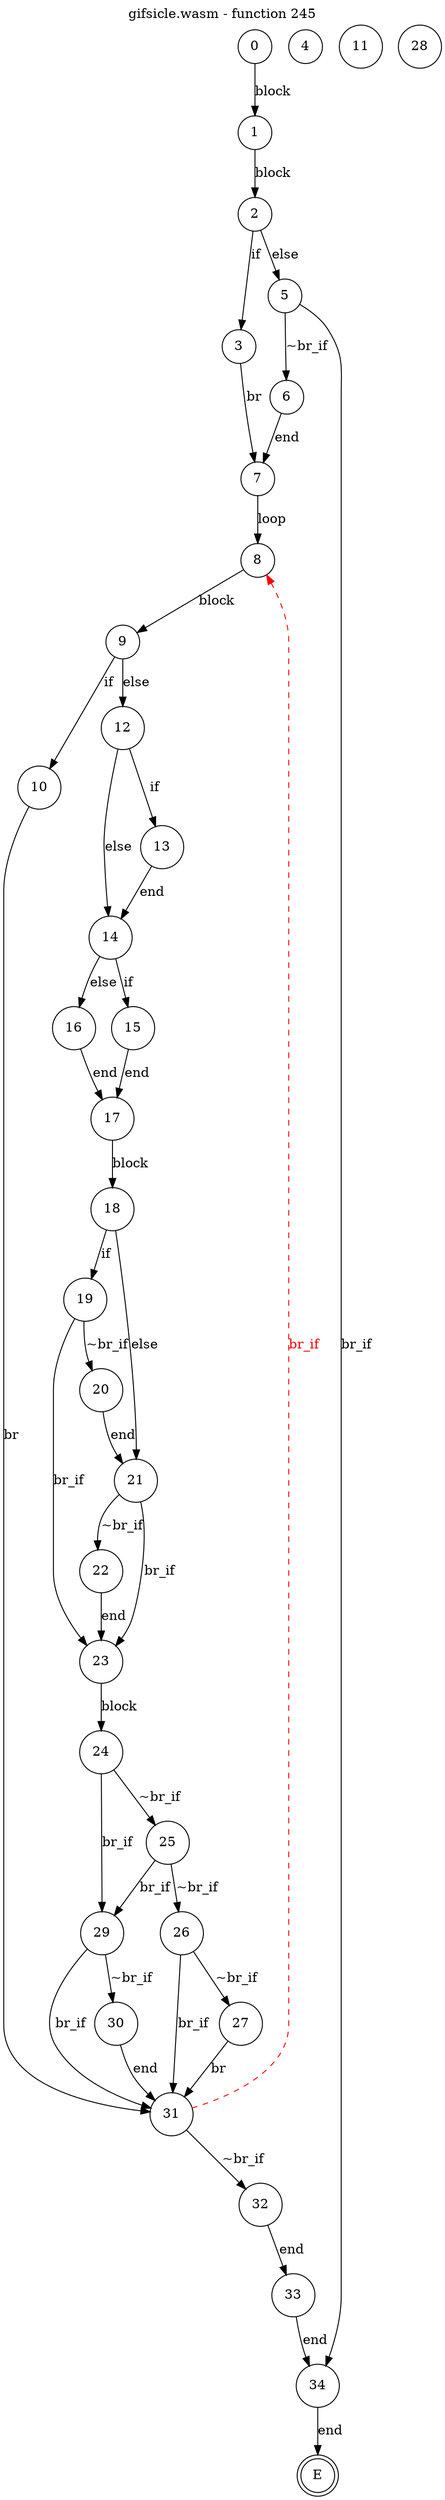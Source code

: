 digraph finite_state_machine {
    label = "gifsicle.wasm - function 245"
    labelloc =  t
    labelfontsize = 16
    labelfontcolor = black
    labelfontname = "Helvetica"
    node [shape = doublecircle]; E ;
node [shape=circle, fontcolor=black, style="", label="0"]0
node [shape=circle, fontcolor=black, style="", label="1"]1
node [shape=circle, fontcolor=black, style="", label="2"]2
node [shape=circle, fontcolor=black, style="", label="3"]3
node [shape=circle, fontcolor=black, style="", label="4"]4
node [shape=circle, fontcolor=black, style="", label="5"]5
node [shape=circle, fontcolor=black, style="", label="6"]6
node [shape=circle, fontcolor=black, style="", label="7"]7
node [shape=circle, fontcolor=black, style="", label="8"]8
node [shape=circle, fontcolor=black, style="", label="9"]9
node [shape=circle, fontcolor=black, style="", label="10"]10
node [shape=circle, fontcolor=black, style="", label="11"]11
node [shape=circle, fontcolor=black, style="", label="12"]12
node [shape=circle, fontcolor=black, style="", label="13"]13
node [shape=circle, fontcolor=black, style="", label="14"]14
node [shape=circle, fontcolor=black, style="", label="15"]15
node [shape=circle, fontcolor=black, style="", label="16"]16
node [shape=circle, fontcolor=black, style="", label="17"]17
node [shape=circle, fontcolor=black, style="", label="18"]18
node [shape=circle, fontcolor=black, style="", label="19"]19
node [shape=circle, fontcolor=black, style="", label="20"]20
node [shape=circle, fontcolor=black, style="", label="21"]21
node [shape=circle, fontcolor=black, style="", label="22"]22
node [shape=circle, fontcolor=black, style="", label="23"]23
node [shape=circle, fontcolor=black, style="", label="24"]24
node [shape=circle, fontcolor=black, style="", label="25"]25
node [shape=circle, fontcolor=black, style="", label="26"]26
node [shape=circle, fontcolor=black, style="", label="27"]27
node [shape=circle, fontcolor=black, style="", label="28"]28
node [shape=circle, fontcolor=black, style="", label="29"]29
node [shape=circle, fontcolor=black, style="", label="30"]30
node [shape=circle, fontcolor=black, style="", label="31"]31
node [shape=circle, fontcolor=black, style="", label="32"]32
node [shape=circle, fontcolor=black, style="", label="33"]33
node [shape=circle, fontcolor=black, style="", label="34"]34
node [shape=circle, fontcolor=black, style="", label="E"]E
    0 -> 1[label="block"];
    1 -> 2[label="block"];
    2 -> 3[label="if"];
    2 -> 5[label="else"];
    3 -> 7[label="br"];
    5 -> 6[label="~br_if"];
    5 -> 34[label="br_if"];
    6 -> 7[label="end"];
    7 -> 8[label="loop"];
    8 -> 9[label="block"];
    9 -> 10[label="if"];
    9 -> 12[label="else"];
    10 -> 31[label="br"];
    12 -> 13[label="if"];
    12 -> 14[label="else"];
    13 -> 14[label="end"];
    14 -> 15[label="if"];
    14 -> 16[label="else"];
    15 -> 17[label="end"];
    16 -> 17[label="end"];
    17 -> 18[label="block"];
    18 -> 19[label="if"];
    18 -> 21[label="else"];
    19 -> 20[label="~br_if"];
    19 -> 23[label="br_if"];
    20 -> 21[label="end"];
    21 -> 22[label="~br_if"];
    21 -> 23[label="br_if"];
    22 -> 23[label="end"];
    23 -> 24[label="block"];
    24 -> 25[label="~br_if"];
    24 -> 29[label="br_if"];
    25 -> 26[label="~br_if"];
    25 -> 29[label="br_if"];
    26 -> 27[label="~br_if"];
    26 -> 31[label="br_if"];
    27 -> 31[label="br"];
    29 -> 30[label="~br_if"];
    29 -> 31[label="br_if"];
    30 -> 31[label="end"];
    31 -> 32[label="~br_if"];
    31 -> 8[style="dashed" color="red" fontcolor="red" label="br_if"];
    32 -> 33[label="end"];
    33 -> 34[label="end"];
    34 -> E[label="end"];
}
